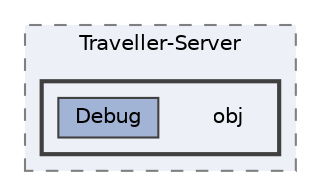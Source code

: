 digraph "E:/Users/venel/Desktop/TravellerV2/traveller/Traveller-Server/obj"
{
 // LATEX_PDF_SIZE
  bgcolor="transparent";
  edge [fontname=Helvetica,fontsize=10,labelfontname=Helvetica,labelfontsize=10];
  node [fontname=Helvetica,fontsize=10,shape=box,height=0.2,width=0.4];
  compound=true
  subgraph clusterdir_ed192440a2dd0f1688028b93feb9c1fd {
    graph [ bgcolor="#edf0f7", pencolor="grey50", label="Traveller-Server", fontname=Helvetica,fontsize=10 style="filled,dashed", URL="dir_ed192440a2dd0f1688028b93feb9c1fd.html",tooltip=""]
  subgraph clusterdir_12ed1ddc4eb0e33757d4ac18a9b11b1b {
    graph [ bgcolor="#edf0f7", pencolor="grey25", label="", fontname=Helvetica,fontsize=10 style="filled,bold", URL="dir_12ed1ddc4eb0e33757d4ac18a9b11b1b.html",tooltip=""]
    dir_12ed1ddc4eb0e33757d4ac18a9b11b1b [shape=plaintext, label="obj"];
  dir_27186a92b29c1cf61b891877ddf34996 [label="Debug", fillcolor="#a2b4d6", color="grey25", style="filled", URL="dir_27186a92b29c1cf61b891877ddf34996.html",tooltip=""];
  }
  }
}
